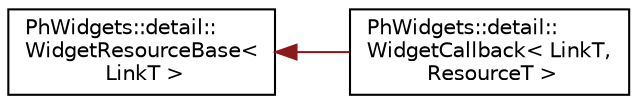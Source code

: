 digraph "Graphical Class Hierarchy"
{
  edge [fontname="Helvetica",fontsize="10",labelfontname="Helvetica",labelfontsize="10"];
  node [fontname="Helvetica",fontsize="10",shape=record];
  rankdir="LR";
  Node0 [label="PhWidgets::detail::\lWidgetResourceBase\<\l LinkT \>",height=0.2,width=0.4,color="black", fillcolor="white", style="filled",URL="$class_ph_widgets_1_1detail_1_1_widget_resource_base.html"];
  Node0 -> Node1 [dir="back",color="firebrick4",fontsize="10",style="solid",fontname="Helvetica"];
  Node1 [label="PhWidgets::detail::\lWidgetCallback\< LinkT,\l ResourceT \>",height=0.2,width=0.4,color="black", fillcolor="white", style="filled",URL="$struct_ph_widgets_1_1detail_1_1_widget_callback.html"];
}
